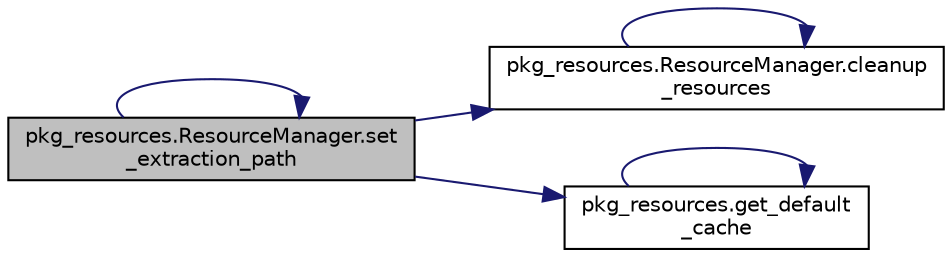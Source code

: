 digraph "pkg_resources.ResourceManager.set_extraction_path"
{
 // LATEX_PDF_SIZE
  edge [fontname="Helvetica",fontsize="10",labelfontname="Helvetica",labelfontsize="10"];
  node [fontname="Helvetica",fontsize="10",shape=record];
  rankdir="LR";
  Node1 [label="pkg_resources.ResourceManager.set\l_extraction_path",height=0.2,width=0.4,color="black", fillcolor="grey75", style="filled", fontcolor="black",tooltip=" "];
  Node1 -> Node2 [color="midnightblue",fontsize="10",style="solid",fontname="Helvetica"];
  Node2 [label="pkg_resources.ResourceManager.cleanup\l_resources",height=0.2,width=0.4,color="black", fillcolor="white", style="filled",URL="$d6/d39/classpkg__resources_1_1_resource_manager.html#a85ba051ec7d82f0803dd96e45df1d21d",tooltip=" "];
  Node2 -> Node2 [color="midnightblue",fontsize="10",style="solid",fontname="Helvetica"];
  Node1 -> Node3 [color="midnightblue",fontsize="10",style="solid",fontname="Helvetica"];
  Node3 [label="pkg_resources.get_default\l_cache",height=0.2,width=0.4,color="black", fillcolor="white", style="filled",URL="$d0/de1/namespacepkg__resources.html#a605d91f78bde46cd2f7db04c78b9c28c",tooltip=" "];
  Node3 -> Node3 [color="midnightblue",fontsize="10",style="solid",fontname="Helvetica"];
  Node1 -> Node1 [color="midnightblue",fontsize="10",style="solid",fontname="Helvetica"];
}
